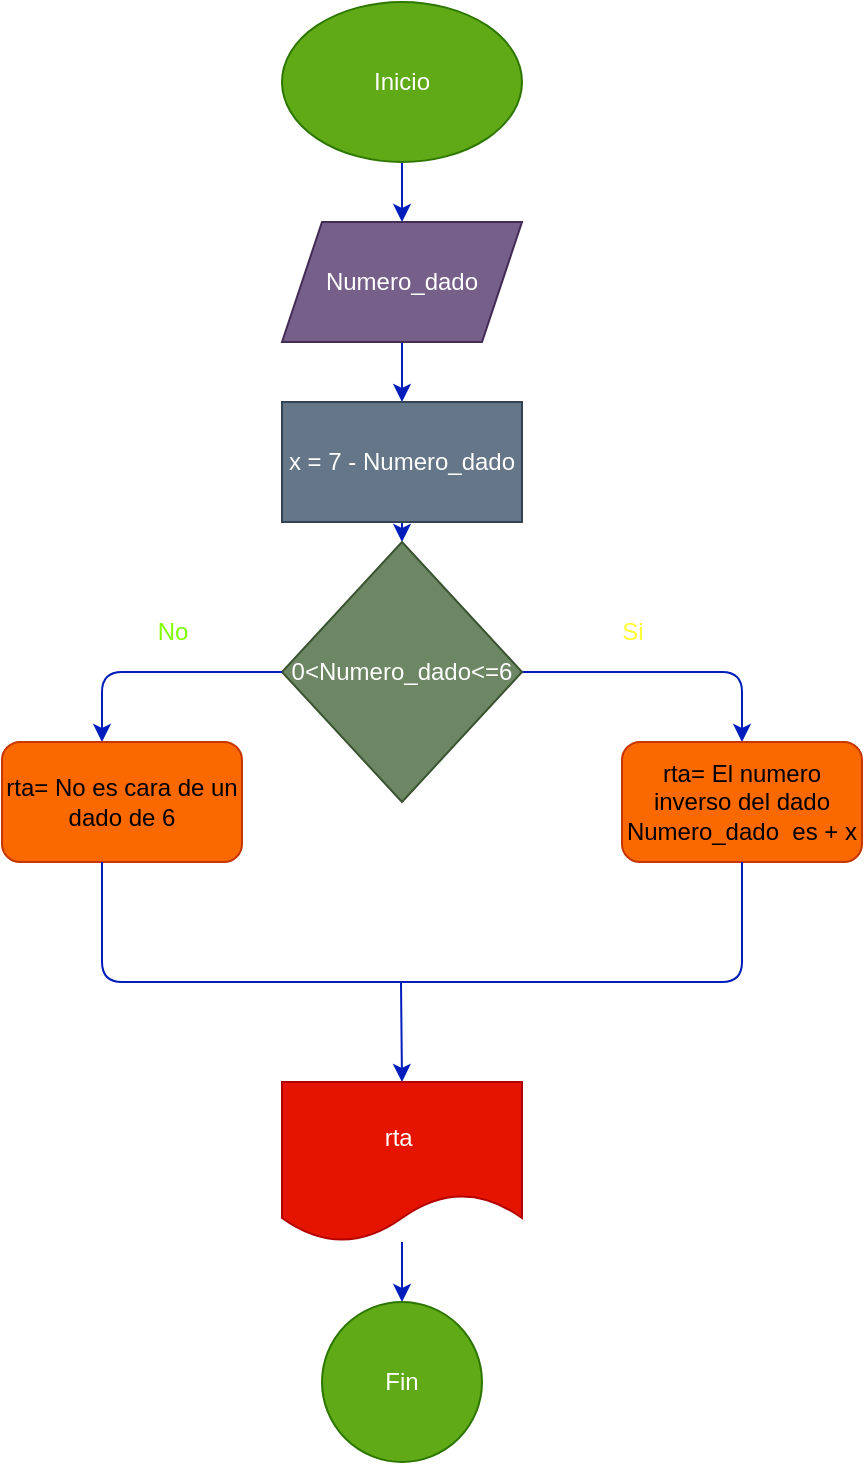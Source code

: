 <mxfile>
    <diagram id="aeWnqTPry7fdwsgdz5A4" name="Page-1">
        <mxGraphModel dx="692" dy="568" grid="1" gridSize="10" guides="1" tooltips="1" connect="1" arrows="1" fold="1" page="1" pageScale="1" pageWidth="850" pageHeight="1100" math="0" shadow="0">
            <root>
                <mxCell id="0"/>
                <mxCell id="1" parent="0"/>
                <mxCell id="4" style="edgeStyle=none;html=1;fillColor=#0050ef;strokeColor=#001DBC;" edge="1" parent="1" source="2" target="3">
                    <mxGeometry relative="1" as="geometry"/>
                </mxCell>
                <mxCell id="2" value="Inicio" style="ellipse;whiteSpace=wrap;html=1;fillColor=#60a917;fontColor=#ffffff;strokeColor=#2D7600;" vertex="1" parent="1">
                    <mxGeometry x="330" y="30" width="120" height="80" as="geometry"/>
                </mxCell>
                <mxCell id="6" value="" style="edgeStyle=none;html=1;fillColor=#0050ef;strokeColor=#001DBC;" edge="1" parent="1" source="3" target="5">
                    <mxGeometry relative="1" as="geometry"/>
                </mxCell>
                <mxCell id="3" value="Numero_dado" style="shape=parallelogram;perimeter=parallelogramPerimeter;whiteSpace=wrap;html=1;fixedSize=1;fillColor=#76608a;fontColor=#ffffff;strokeColor=#432D57;" vertex="1" parent="1">
                    <mxGeometry x="330" y="140" width="120" height="60" as="geometry"/>
                </mxCell>
                <mxCell id="8" value="" style="edgeStyle=none;html=1;fillColor=#0050ef;strokeColor=#001DBC;" edge="1" parent="1" source="5" target="7">
                    <mxGeometry relative="1" as="geometry"/>
                </mxCell>
                <mxCell id="5" value="x = 7 - Numero_dado" style="whiteSpace=wrap;html=1;fillColor=#647687;fontColor=#ffffff;strokeColor=#314354;" vertex="1" parent="1">
                    <mxGeometry x="330" y="230" width="120" height="60" as="geometry"/>
                </mxCell>
                <mxCell id="9" style="edgeStyle=none;html=1;fillColor=#0050ef;strokeColor=#001DBC;" edge="1" parent="1" source="7">
                    <mxGeometry relative="1" as="geometry">
                        <mxPoint x="560" y="400" as="targetPoint"/>
                        <Array as="points">
                            <mxPoint x="560" y="365"/>
                        </Array>
                    </mxGeometry>
                </mxCell>
                <mxCell id="7" value="0&amp;lt;Numero_dado&amp;lt;=6" style="rhombus;whiteSpace=wrap;html=1;fillColor=#6d8764;fontColor=#ffffff;strokeColor=#3A5431;" vertex="1" parent="1">
                    <mxGeometry x="330" y="300" width="120" height="130" as="geometry"/>
                </mxCell>
                <mxCell id="10" value="&lt;font color=&quot;#ffff33&quot;&gt;Si&lt;/font&gt;" style="text;html=1;align=center;verticalAlign=middle;resizable=0;points=[];autosize=1;strokeColor=none;fillColor=none;" vertex="1" parent="1">
                    <mxGeometry x="490" y="330" width="30" height="30" as="geometry"/>
                </mxCell>
                <mxCell id="11" value="&lt;font color=&quot;#80ff00&quot;&gt;No&lt;/font&gt;" style="text;html=1;align=center;verticalAlign=middle;resizable=0;points=[];autosize=1;strokeColor=none;fillColor=none;" vertex="1" parent="1">
                    <mxGeometry x="255" y="330" width="40" height="30" as="geometry"/>
                </mxCell>
                <mxCell id="12" value="" style="endArrow=classic;html=1;exitX=0;exitY=0.5;exitDx=0;exitDy=0;fillColor=#0050ef;strokeColor=#001DBC;" edge="1" parent="1" source="7">
                    <mxGeometry width="50" height="50" relative="1" as="geometry">
                        <mxPoint x="330" y="360" as="sourcePoint"/>
                        <mxPoint x="240" y="400" as="targetPoint"/>
                        <Array as="points">
                            <mxPoint x="240" y="365"/>
                        </Array>
                    </mxGeometry>
                </mxCell>
                <mxCell id="13" value="rta= No es cara de un dado de 6" style="rounded=1;whiteSpace=wrap;html=1;fillColor=#fa6800;fontColor=#000000;strokeColor=#C73500;" vertex="1" parent="1">
                    <mxGeometry x="190" y="400" width="120" height="60" as="geometry"/>
                </mxCell>
                <mxCell id="14" value="rta= El numero inverso del dado Numero_dado&amp;nbsp; es + x" style="rounded=1;whiteSpace=wrap;html=1;fillColor=#fa6800;fontColor=#000000;strokeColor=#C73500;" vertex="1" parent="1">
                    <mxGeometry x="500" y="400" width="120" height="60" as="geometry"/>
                </mxCell>
                <mxCell id="17" value="" style="endArrow=none;html=1;entryX=0.5;entryY=1;entryDx=0;entryDy=0;fillColor=#0050ef;strokeColor=#001DBC;" edge="1" parent="1">
                    <mxGeometry width="50" height="50" relative="1" as="geometry">
                        <mxPoint x="400" y="520" as="sourcePoint"/>
                        <mxPoint x="560" y="460" as="targetPoint"/>
                        <Array as="points">
                            <mxPoint x="560" y="520"/>
                        </Array>
                    </mxGeometry>
                </mxCell>
                <mxCell id="18" value="" style="endArrow=none;html=1;fillColor=#0050ef;strokeColor=#001DBC;" edge="1" parent="1">
                    <mxGeometry width="50" height="50" relative="1" as="geometry">
                        <mxPoint x="400" y="520" as="sourcePoint"/>
                        <mxPoint x="240" y="460" as="targetPoint"/>
                        <Array as="points">
                            <mxPoint x="240" y="520"/>
                        </Array>
                    </mxGeometry>
                </mxCell>
                <mxCell id="19" value="" style="endArrow=none;html=1;fillColor=#0050ef;strokeColor=#001DBC;endFill=0;exitX=0.5;exitY=0;exitDx=0;exitDy=0;startArrow=classic;startFill=1;" edge="1" parent="1" source="20">
                    <mxGeometry width="50" height="50" relative="1" as="geometry">
                        <mxPoint x="389.5" y="580" as="sourcePoint"/>
                        <mxPoint x="389.5" y="520" as="targetPoint"/>
                    </mxGeometry>
                </mxCell>
                <mxCell id="22" value="" style="edgeStyle=none;html=1;fillColor=#0050ef;strokeColor=#001DBC;" edge="1" parent="1" source="20" target="21">
                    <mxGeometry relative="1" as="geometry"/>
                </mxCell>
                <mxCell id="20" value="rta&amp;nbsp;" style="shape=document;whiteSpace=wrap;html=1;boundedLbl=1;fillColor=#e51400;fontColor=#ffffff;strokeColor=#B20000;" vertex="1" parent="1">
                    <mxGeometry x="330" y="570" width="120" height="80" as="geometry"/>
                </mxCell>
                <mxCell id="21" value="Fin" style="ellipse;whiteSpace=wrap;html=1;fillColor=#60a917;fontColor=#ffffff;strokeColor=#2D7600;" vertex="1" parent="1">
                    <mxGeometry x="350" y="680" width="80" height="80" as="geometry"/>
                </mxCell>
            </root>
        </mxGraphModel>
    </diagram>
</mxfile>